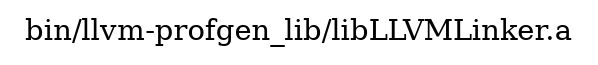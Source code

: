 digraph "bin/llvm-profgen_lib/libLLVMLinker.a" {
	label="bin/llvm-profgen_lib/libLLVMLinker.a";
	rankdir=LR;

}
